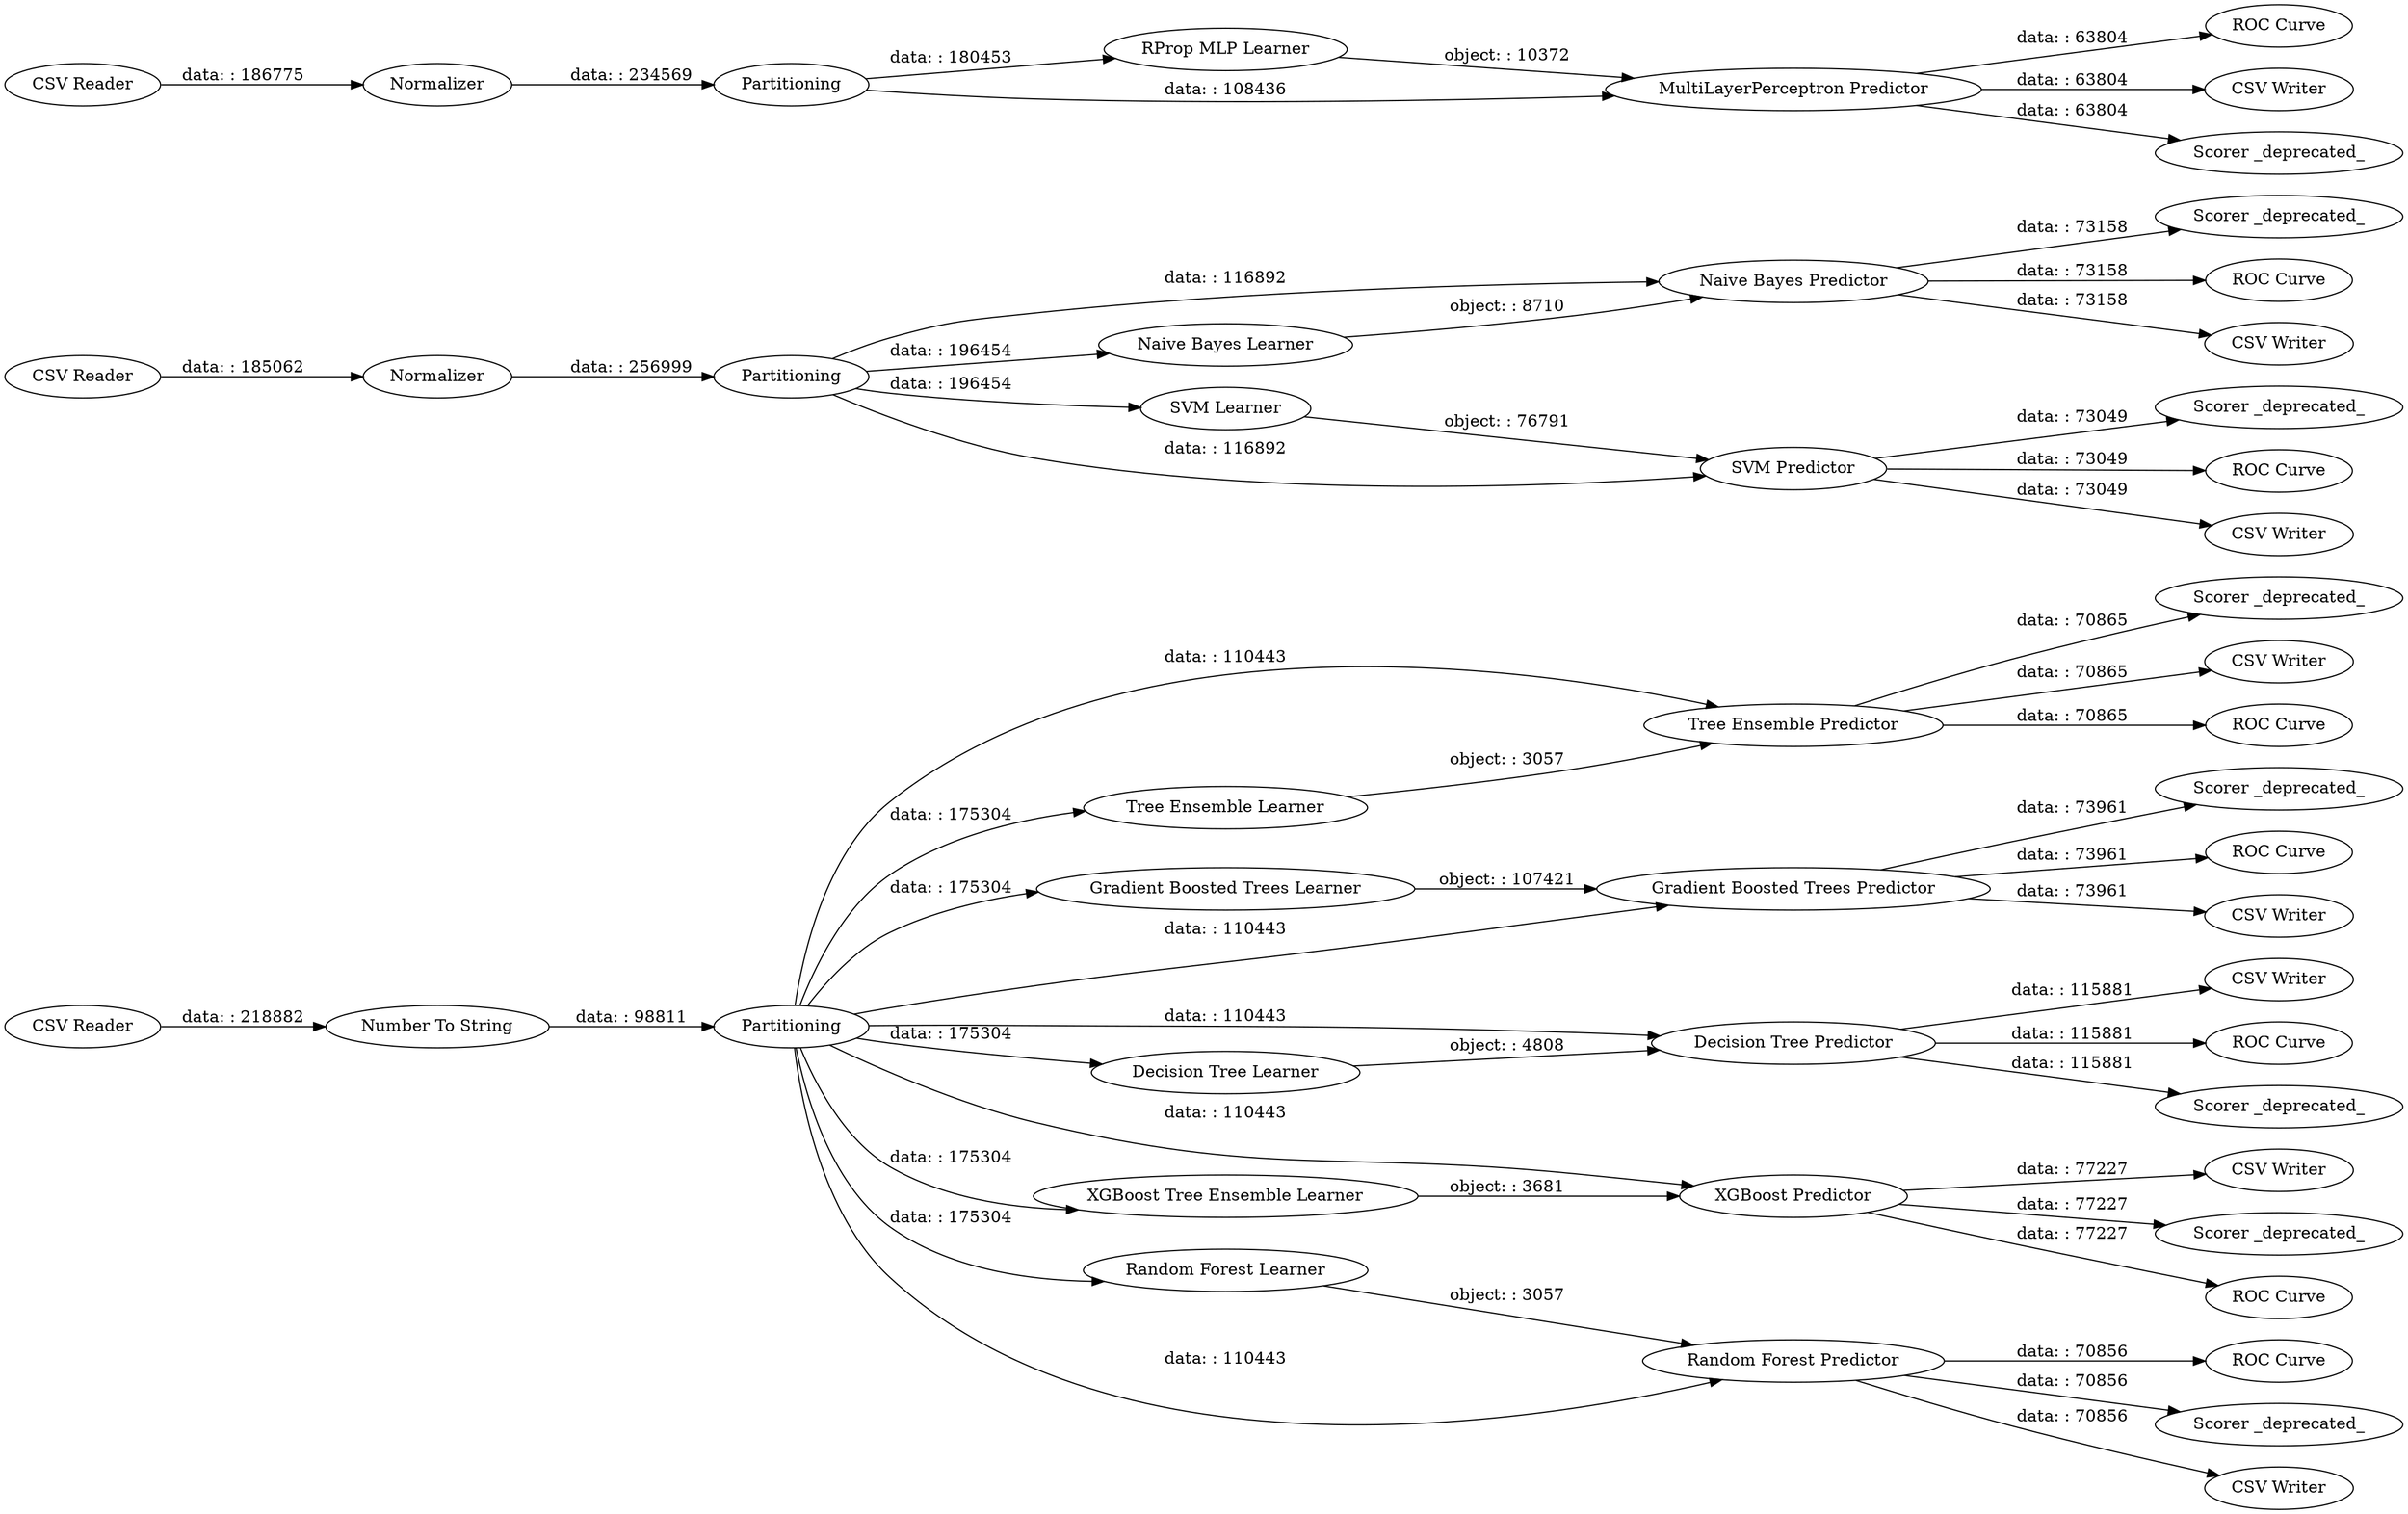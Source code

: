 digraph {
	"-197286279096550320_385" [label="ROC Curve"]
	"-197286279096550320_369" [label="Tree Ensemble Predictor"]
	"-197286279096550320_451" [label="CSV Reader"]
	"-197286279096550320_410" [label="CSV Writer"]
	"-197286279096550320_450" [label=Normalizer]
	"-197286279096550320_389" [label="Scorer _deprecated_"]
	"-197286279096550320_429" [label="Decision Tree Learner"]
	"-197286279096550320_382" [label="Gradient Boosted Trees Predictor"]
	"-197286279096550320_435" [label="ROC Curve"]
	"-197286279096550320_446" [label="Scorer _deprecated_"]
	"-197286279096550320_390" [label="Scorer _deprecated_"]
	"-197286279096550320_443" [label="Scorer _deprecated_"]
	"-197286279096550320_434" [label="Naive Bayes Predictor"]
	"-197286279096550320_447" [label=Normalizer]
	"-197286279096550320_383" [label="Gradient Boosted Trees Learner"]
	"-197286279096550320_384" [label="Scorer _deprecated_"]
	"-197286279096550320_393" [label="ROC Curve"]
	"-197286279096550320_427" [label="RProp MLP Learner"]
	"-197286279096550320_368" [label="Tree Ensemble Learner"]
	"-197286279096550320_432" [label="SVM Predictor"]
	"-197286279096550320_428" [label="MultiLayerPerceptron Predictor"]
	"-197286279096550320_437" [label="CSV Writer"]
	"-197286279096550320_452" [label=Partitioning]
	"-197286279096550320_387" [label="Scorer _deprecated_"]
	"-197286279096550320_433" [label="Naive Bayes Learner"]
	"-197286279096550320_381" [label=Partitioning]
	"-197286279096550320_388" [label="ROC Curve"]
	"-197286279096550320_454" [label="ROC Curve"]
	"-197286279096550320_367" [label="Random Forest Predictor"]
	"-197286279096550320_425" [label="CSV Writer"]
	"-197286279096550320_386" [label="ROC Curve"]
	"-197286279096550320_449" [label="CSV Reader"]
	"-197286279096550320_426" [label="CSV Writer"]
	"-197286279096550320_370" [label="XGBoost Tree Ensemble Learner"]
	"-197286279096550320_441" [label="CSV Writer"]
	"-197286279096550320_392" [label="XGBoost Predictor"]
	"-197286279096550320_438" [label="CSV Writer"]
	"-197286279096550320_380" [label="Number To String"]
	"-197286279096550320_453" [label="ROC Curve"]
	"-197286279096550320_440" [label="Scorer _deprecated_"]
	"-197286279096550320_424" [label="CSV Writer"]
	"-197286279096550320_445" [label="ROC Curve"]
	"-197286279096550320_430" [label="Decision Tree Predictor"]
	"-197286279096550320_444" [label="CSV Writer"]
	"-197286279096550320_448" [label=Partitioning]
	"-197286279096550320_379" [label="CSV Reader"]
	"-197286279096550320_366" [label="Random Forest Learner"]
	"-197286279096550320_436" [label="Scorer _deprecated_"]
	"-197286279096550320_431" [label="SVM Learner"]
	"-197286279096550320_451" -> "-197286279096550320_450" [label="data: : 185062"]
	"-197286279096550320_432" -> "-197286279096550320_454" [label="data: : 73049"]
	"-197286279096550320_381" -> "-197286279096550320_382" [label="data: : 110443"]
	"-197286279096550320_381" -> "-197286279096550320_368" [label="data: : 175304"]
	"-197286279096550320_434" -> "-197286279096550320_444" [label="data: : 73158"]
	"-197286279096550320_392" -> "-197286279096550320_390" [label="data: : 77227"]
	"-197286279096550320_427" -> "-197286279096550320_428" [label="object: : 10372"]
	"-197286279096550320_381" -> "-197286279096550320_429" [label="data: : 175304"]
	"-197286279096550320_452" -> "-197286279096550320_434" [label="data: : 116892"]
	"-197286279096550320_392" -> "-197286279096550320_410" [label="data: : 77227"]
	"-197286279096550320_434" -> "-197286279096550320_445" [label="data: : 73158"]
	"-197286279096550320_367" -> "-197286279096550320_385" [label="data: : 70856"]
	"-197286279096550320_431" -> "-197286279096550320_432" [label="object: : 76791"]
	"-197286279096550320_369" -> "-197286279096550320_386" [label="data: : 70865"]
	"-197286279096550320_379" -> "-197286279096550320_380" [label="data: : 218882"]
	"-197286279096550320_450" -> "-197286279096550320_452" [label="data: : 256999"]
	"-197286279096550320_428" -> "-197286279096550320_437" [label="data: : 63804"]
	"-197286279096550320_452" -> "-197286279096550320_432" [label="data: : 116892"]
	"-197286279096550320_448" -> "-197286279096550320_428" [label="data: : 108436"]
	"-197286279096550320_369" -> "-197286279096550320_387" [label="data: : 70865"]
	"-197286279096550320_429" -> "-197286279096550320_430" [label="object: : 4808"]
	"-197286279096550320_382" -> "-197286279096550320_424" [label="data: : 73961"]
	"-197286279096550320_382" -> "-197286279096550320_389" [label="data: : 73961"]
	"-197286279096550320_432" -> "-197286279096550320_443" [label="data: : 73049"]
	"-197286279096550320_370" -> "-197286279096550320_392" [label="object: : 3681"]
	"-197286279096550320_381" -> "-197286279096550320_430" [label="data: : 110443"]
	"-197286279096550320_380" -> "-197286279096550320_381" [label="data: : 98811"]
	"-197286279096550320_381" -> "-197286279096550320_370" [label="data: : 175304"]
	"-197286279096550320_434" -> "-197286279096550320_446" [label="data: : 73158"]
	"-197286279096550320_369" -> "-197286279096550320_425" [label="data: : 70865"]
	"-197286279096550320_381" -> "-197286279096550320_392" [label="data: : 110443"]
	"-197286279096550320_382" -> "-197286279096550320_388" [label="data: : 73961"]
	"-197286279096550320_449" -> "-197286279096550320_447" [label="data: : 186775"]
	"-197286279096550320_368" -> "-197286279096550320_369" [label="object: : 3057"]
	"-197286279096550320_452" -> "-197286279096550320_431" [label="data: : 196454"]
	"-197286279096550320_381" -> "-197286279096550320_367" [label="data: : 110443"]
	"-197286279096550320_428" -> "-197286279096550320_436" [label="data: : 63804"]
	"-197286279096550320_366" -> "-197286279096550320_367" [label="object: : 3057"]
	"-197286279096550320_367" -> "-197286279096550320_426" [label="data: : 70856"]
	"-197286279096550320_430" -> "-197286279096550320_440" [label="data: : 115881"]
	"-197286279096550320_432" -> "-197286279096550320_441" [label="data: : 73049"]
	"-197286279096550320_428" -> "-197286279096550320_435" [label="data: : 63804"]
	"-197286279096550320_430" -> "-197286279096550320_453" [label="data: : 115881"]
	"-197286279096550320_433" -> "-197286279096550320_434" [label="object: : 8710"]
	"-197286279096550320_367" -> "-197286279096550320_384" [label="data: : 70856"]
	"-197286279096550320_383" -> "-197286279096550320_382" [label="object: : 107421"]
	"-197286279096550320_430" -> "-197286279096550320_438" [label="data: : 115881"]
	"-197286279096550320_448" -> "-197286279096550320_427" [label="data: : 180453"]
	"-197286279096550320_381" -> "-197286279096550320_369" [label="data: : 110443"]
	"-197286279096550320_392" -> "-197286279096550320_393" [label="data: : 77227"]
	"-197286279096550320_452" -> "-197286279096550320_433" [label="data: : 196454"]
	"-197286279096550320_381" -> "-197286279096550320_383" [label="data: : 175304"]
	"-197286279096550320_381" -> "-197286279096550320_366" [label="data: : 175304"]
	"-197286279096550320_447" -> "-197286279096550320_448" [label="data: : 234569"]
	rankdir=LR
}
